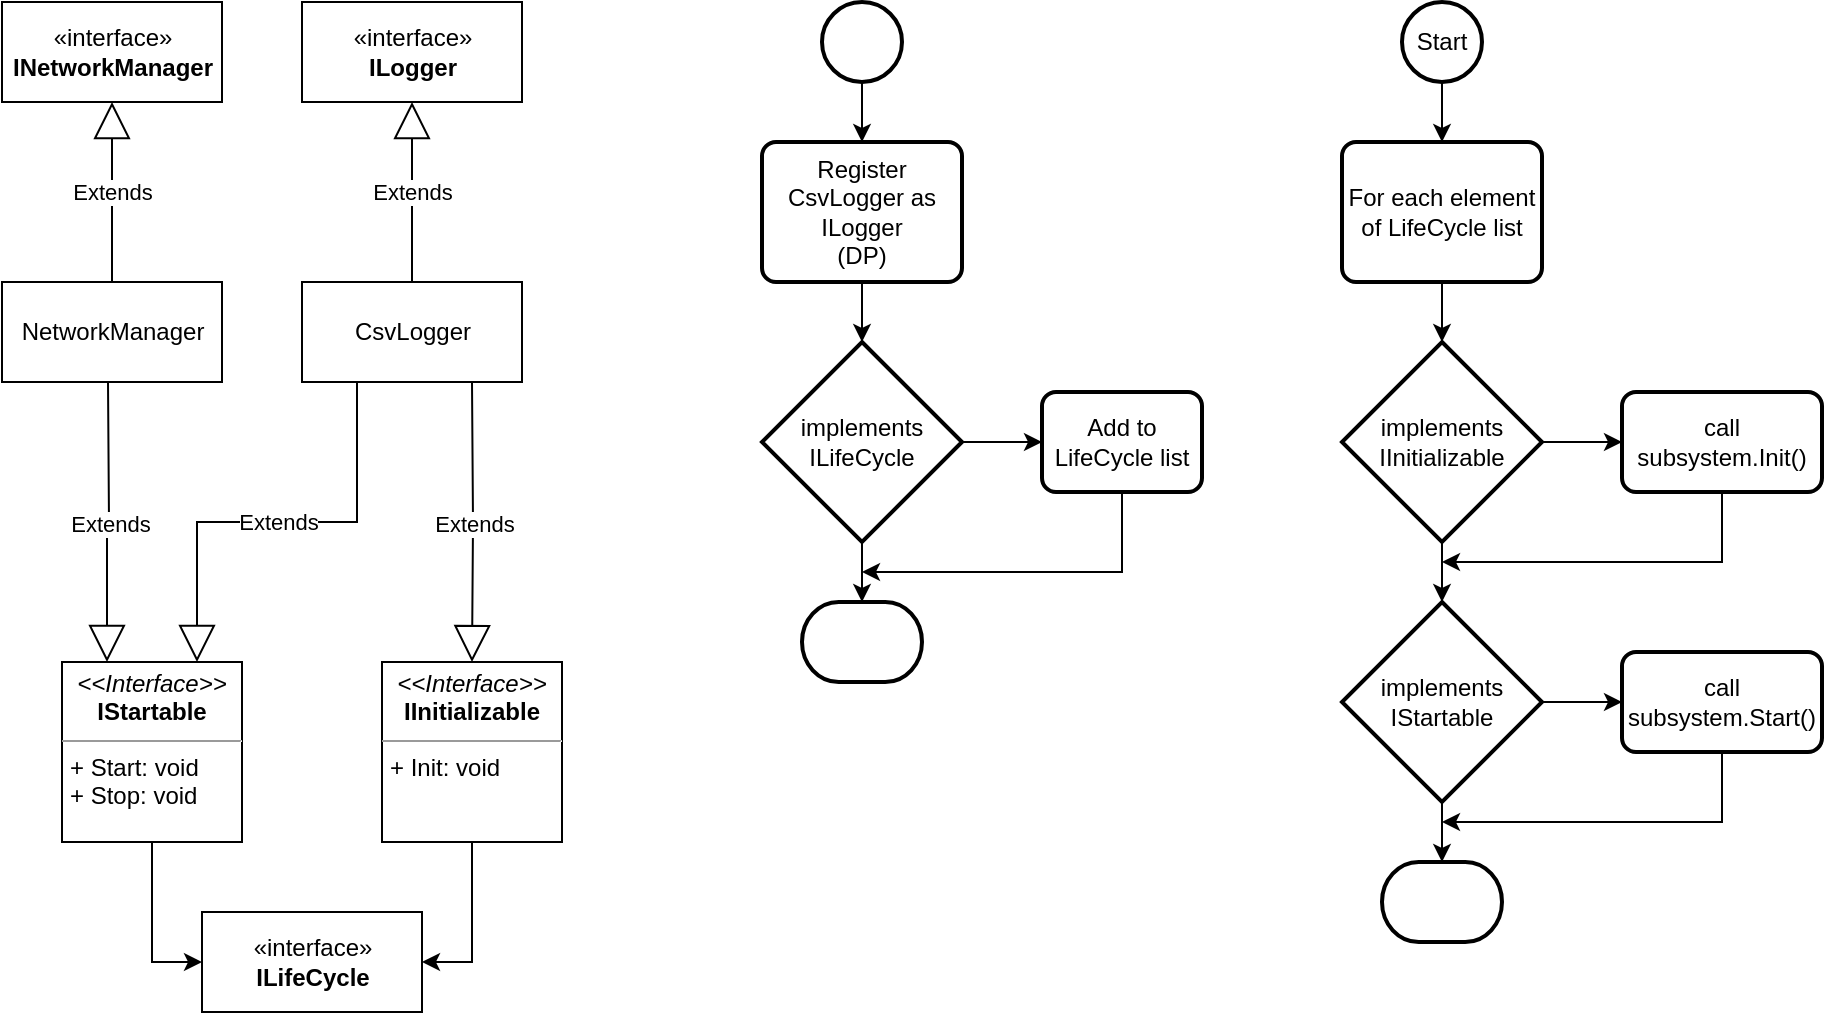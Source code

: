 <mxfile version="14.6.10" type="device" pages="4"><diagram id="v0Nt3FuvdIg1H0Ch_6F-" name="Page-1"><mxGraphModel dx="1422" dy="762" grid="1" gridSize="10" guides="1" tooltips="1" connect="1" arrows="1" fold="1" page="1" pageScale="1" pageWidth="827" pageHeight="1169" math="0" shadow="0"><root><mxCell id="0"/><mxCell id="1" style="" parent="0"/><mxCell id="Fdy7FQBQ6v5bGeaiQVJu-26" style="edgeStyle=orthogonalEdgeStyle;rounded=0;orthogonalLoop=1;jettySize=auto;html=1;entryX=0;entryY=0.5;entryDx=0;entryDy=0;" parent="1" source="Fdy7FQBQ6v5bGeaiQVJu-1" target="Fdy7FQBQ6v5bGeaiQVJu-25" edge="1"><mxGeometry relative="1" as="geometry"/></mxCell><mxCell id="Fdy7FQBQ6v5bGeaiQVJu-1" value="&lt;p style=&quot;margin: 0px ; margin-top: 4px ; text-align: center&quot;&gt;&lt;i&gt;&amp;lt;&amp;lt;Interface&amp;gt;&amp;gt;&lt;/i&gt;&lt;br&gt;&lt;b&gt;IStartable&lt;/b&gt;&lt;/p&gt;&lt;hr size=&quot;1&quot;&gt;&lt;p style=&quot;margin: 0px ; margin-left: 4px&quot;&gt;+ Start: void&lt;br&gt;+ Stop: void&lt;/p&gt;" style="verticalAlign=top;align=left;overflow=fill;fontSize=12;fontFamily=Helvetica;html=1;" parent="1" vertex="1"><mxGeometry x="40" y="340" width="90" height="90" as="geometry"/></mxCell><mxCell id="Fdy7FQBQ6v5bGeaiQVJu-27" style="edgeStyle=orthogonalEdgeStyle;rounded=0;orthogonalLoop=1;jettySize=auto;html=1;entryX=1;entryY=0.5;entryDx=0;entryDy=0;" parent="1" source="Fdy7FQBQ6v5bGeaiQVJu-2" target="Fdy7FQBQ6v5bGeaiQVJu-25" edge="1"><mxGeometry relative="1" as="geometry"/></mxCell><mxCell id="Fdy7FQBQ6v5bGeaiQVJu-2" value="&lt;p style=&quot;margin: 0px ; margin-top: 4px ; text-align: center&quot;&gt;&lt;i&gt;&amp;lt;&amp;lt;Interface&amp;gt;&amp;gt;&lt;/i&gt;&lt;br&gt;&lt;b&gt;IInitializable&lt;/b&gt;&lt;/p&gt;&lt;hr size=&quot;1&quot;&gt;&lt;p style=&quot;margin: 0px ; margin-left: 4px&quot;&gt;+ Init: void&lt;/p&gt;" style="verticalAlign=top;align=left;overflow=fill;fontSize=12;fontFamily=Helvetica;html=1;" parent="1" vertex="1"><mxGeometry x="200" y="340" width="90" height="90" as="geometry"/></mxCell><mxCell id="Fdy7FQBQ6v5bGeaiQVJu-3" value="NetworkManager" style="html=1;" parent="1" vertex="1"><mxGeometry x="10" y="150" width="110" height="50" as="geometry"/></mxCell><mxCell id="Fdy7FQBQ6v5bGeaiQVJu-4" value="«interface»&lt;br&gt;&lt;b&gt;INetworkManager&lt;/b&gt;" style="html=1;" parent="1" vertex="1"><mxGeometry x="10" y="10" width="110" height="50" as="geometry"/></mxCell><mxCell id="Fdy7FQBQ6v5bGeaiQVJu-5" value="«interface»&lt;br&gt;&lt;b&gt;ILogger&lt;/b&gt;" style="html=1;" parent="1" vertex="1"><mxGeometry x="160" y="10" width="110" height="50" as="geometry"/></mxCell><mxCell id="Fdy7FQBQ6v5bGeaiQVJu-7" value="CsvLogger" style="html=1;" parent="1" vertex="1"><mxGeometry x="160" y="150" width="110" height="50" as="geometry"/></mxCell><mxCell id="Fdy7FQBQ6v5bGeaiQVJu-9" value="Extends" style="endArrow=block;endSize=16;endFill=0;html=1;rounded=0;edgeStyle=orthogonalEdgeStyle;exitX=0.5;exitY=0;exitDx=0;exitDy=0;entryX=0.5;entryY=1;entryDx=0;entryDy=0;" parent="1" source="Fdy7FQBQ6v5bGeaiQVJu-7" target="Fdy7FQBQ6v5bGeaiQVJu-5" edge="1"><mxGeometry width="160" relative="1" as="geometry"><mxPoint x="-150" y="570" as="sourcePoint"/><mxPoint x="10" y="570" as="targetPoint"/></mxGeometry></mxCell><mxCell id="Fdy7FQBQ6v5bGeaiQVJu-11" value="Extends" style="endArrow=block;endSize=16;endFill=0;html=1;rounded=0;edgeStyle=orthogonalEdgeStyle;exitX=0.5;exitY=0;exitDx=0;exitDy=0;entryX=0.5;entryY=1;entryDx=0;entryDy=0;" parent="1" source="Fdy7FQBQ6v5bGeaiQVJu-3" target="Fdy7FQBQ6v5bGeaiQVJu-4" edge="1"><mxGeometry width="160" relative="1" as="geometry"><mxPoint x="110" y="140" as="sourcePoint"/><mxPoint x="180" y="120" as="targetPoint"/></mxGeometry></mxCell><mxCell id="Fdy7FQBQ6v5bGeaiQVJu-12" value="Extends" style="endArrow=block;endSize=16;endFill=0;html=1;rounded=0;edgeStyle=orthogonalEdgeStyle;entryX=0.25;entryY=0;entryDx=0;entryDy=0;" parent="1" target="Fdy7FQBQ6v5bGeaiQVJu-1" edge="1"><mxGeometry width="160" relative="1" as="geometry"><mxPoint x="63" y="200" as="sourcePoint"/><mxPoint x="63" y="310" as="targetPoint"/></mxGeometry></mxCell><mxCell id="Fdy7FQBQ6v5bGeaiQVJu-14" value="Extends" style="endArrow=block;endSize=16;endFill=0;html=1;rounded=0;edgeStyle=orthogonalEdgeStyle;exitX=0.25;exitY=1;exitDx=0;exitDy=0;entryX=0.75;entryY=0;entryDx=0;entryDy=0;" parent="1" source="Fdy7FQBQ6v5bGeaiQVJu-7" target="Fdy7FQBQ6v5bGeaiQVJu-1" edge="1"><mxGeometry width="160" relative="1" as="geometry"><mxPoint x="170" y="260" as="sourcePoint"/><mxPoint x="330" y="260" as="targetPoint"/></mxGeometry></mxCell><mxCell id="Fdy7FQBQ6v5bGeaiQVJu-15" value="Extends" style="endArrow=block;endSize=16;endFill=0;html=1;rounded=0;edgeStyle=orthogonalEdgeStyle;entryX=0.5;entryY=0;entryDx=0;entryDy=0;" parent="1" target="Fdy7FQBQ6v5bGeaiQVJu-2" edge="1"><mxGeometry width="160" relative="1" as="geometry"><mxPoint x="245" y="200" as="sourcePoint"/><mxPoint x="250" y="320" as="targetPoint"/></mxGeometry></mxCell><mxCell id="Fdy7FQBQ6v5bGeaiQVJu-23" style="edgeStyle=orthogonalEdgeStyle;rounded=0;orthogonalLoop=1;jettySize=auto;html=1;" parent="1" source="Fdy7FQBQ6v5bGeaiQVJu-21" target="Fdy7FQBQ6v5bGeaiQVJu-22" edge="1"><mxGeometry relative="1" as="geometry"/></mxCell><mxCell id="Fdy7FQBQ6v5bGeaiQVJu-21" value="" style="strokeWidth=2;html=1;shape=mxgraph.flowchart.start_2;whiteSpace=wrap;" parent="1" vertex="1"><mxGeometry x="420" y="10" width="40" height="40" as="geometry"/></mxCell><mxCell id="Fdy7FQBQ6v5bGeaiQVJu-28" style="edgeStyle=orthogonalEdgeStyle;rounded=0;orthogonalLoop=1;jettySize=auto;html=1;entryX=0.5;entryY=0;entryDx=0;entryDy=0;entryPerimeter=0;" parent="1" source="Fdy7FQBQ6v5bGeaiQVJu-22" target="Fdy7FQBQ6v5bGeaiQVJu-24" edge="1"><mxGeometry relative="1" as="geometry"/></mxCell><mxCell id="Fdy7FQBQ6v5bGeaiQVJu-22" value="Register CsvLogger as ILogger&lt;br&gt;(DP)" style="rounded=1;whiteSpace=wrap;html=1;absoluteArcSize=1;arcSize=14;strokeWidth=2;" parent="1" vertex="1"><mxGeometry x="390" y="80" width="100" height="70" as="geometry"/></mxCell><mxCell id="Fdy7FQBQ6v5bGeaiQVJu-30" style="edgeStyle=orthogonalEdgeStyle;rounded=0;orthogonalLoop=1;jettySize=auto;html=1;entryX=0;entryY=0.5;entryDx=0;entryDy=0;" parent="1" source="Fdy7FQBQ6v5bGeaiQVJu-24" target="Fdy7FQBQ6v5bGeaiQVJu-29" edge="1"><mxGeometry relative="1" as="geometry"/></mxCell><mxCell id="Fdy7FQBQ6v5bGeaiQVJu-33" style="edgeStyle=orthogonalEdgeStyle;rounded=0;orthogonalLoop=1;jettySize=auto;html=1;entryX=0.5;entryY=0;entryDx=0;entryDy=0;entryPerimeter=0;" parent="1" source="Fdy7FQBQ6v5bGeaiQVJu-24" target="Fdy7FQBQ6v5bGeaiQVJu-32" edge="1"><mxGeometry relative="1" as="geometry"/></mxCell><mxCell id="Fdy7FQBQ6v5bGeaiQVJu-24" value="implements&lt;br&gt;ILifeCycle" style="strokeWidth=2;html=1;shape=mxgraph.flowchart.decision;whiteSpace=wrap;" parent="1" vertex="1"><mxGeometry x="390" y="180" width="100" height="100" as="geometry"/></mxCell><mxCell id="Fdy7FQBQ6v5bGeaiQVJu-25" value="«interface»&lt;br&gt;&lt;b&gt;ILifeCycle&lt;/b&gt;" style="html=1;" parent="1" vertex="1"><mxGeometry x="110" y="465" width="110" height="50" as="geometry"/></mxCell><mxCell id="Fdy7FQBQ6v5bGeaiQVJu-34" style="edgeStyle=orthogonalEdgeStyle;rounded=0;orthogonalLoop=1;jettySize=auto;html=1;" parent="1" source="Fdy7FQBQ6v5bGeaiQVJu-29" edge="1"><mxGeometry relative="1" as="geometry"><mxPoint x="440" y="295" as="targetPoint"/><Array as="points"><mxPoint x="570" y="295"/><mxPoint x="470" y="295"/></Array></mxGeometry></mxCell><mxCell id="Fdy7FQBQ6v5bGeaiQVJu-29" value="Add to LifeCycle list" style="rounded=1;whiteSpace=wrap;html=1;absoluteArcSize=1;arcSize=14;strokeWidth=2;" parent="1" vertex="1"><mxGeometry x="530" y="205" width="80" height="50" as="geometry"/></mxCell><mxCell id="Fdy7FQBQ6v5bGeaiQVJu-32" value="" style="strokeWidth=2;html=1;shape=mxgraph.flowchart.terminator;whiteSpace=wrap;" parent="1" vertex="1"><mxGeometry x="410" y="310" width="60" height="40" as="geometry"/></mxCell><mxCell id="Fdy7FQBQ6v5bGeaiQVJu-36" style="edgeStyle=orthogonalEdgeStyle;rounded=0;orthogonalLoop=1;jettySize=auto;html=1;" parent="1" source="Fdy7FQBQ6v5bGeaiQVJu-37" target="Fdy7FQBQ6v5bGeaiQVJu-39" edge="1"><mxGeometry relative="1" as="geometry"/></mxCell><mxCell id="Fdy7FQBQ6v5bGeaiQVJu-37" value="Start" style="strokeWidth=2;html=1;shape=mxgraph.flowchart.start_2;whiteSpace=wrap;" parent="1" vertex="1"><mxGeometry x="710" y="10" width="40" height="40" as="geometry"/></mxCell><mxCell id="Fdy7FQBQ6v5bGeaiQVJu-38" style="edgeStyle=orthogonalEdgeStyle;rounded=0;orthogonalLoop=1;jettySize=auto;html=1;entryX=0.5;entryY=0;entryDx=0;entryDy=0;entryPerimeter=0;" parent="1" source="Fdy7FQBQ6v5bGeaiQVJu-39" target="Fdy7FQBQ6v5bGeaiQVJu-42" edge="1"><mxGeometry relative="1" as="geometry"/></mxCell><mxCell id="Fdy7FQBQ6v5bGeaiQVJu-39" value="For each element of LifeCycle list" style="rounded=1;whiteSpace=wrap;html=1;absoluteArcSize=1;arcSize=14;strokeWidth=2;" parent="1" vertex="1"><mxGeometry x="680" y="80" width="100" height="70" as="geometry"/></mxCell><mxCell id="Fdy7FQBQ6v5bGeaiQVJu-40" style="edgeStyle=orthogonalEdgeStyle;rounded=0;orthogonalLoop=1;jettySize=auto;html=1;entryX=0;entryY=0.5;entryDx=0;entryDy=0;" parent="1" source="Fdy7FQBQ6v5bGeaiQVJu-42" target="Fdy7FQBQ6v5bGeaiQVJu-44" edge="1"><mxGeometry relative="1" as="geometry"/></mxCell><mxCell id="Fdy7FQBQ6v5bGeaiQVJu-41" style="edgeStyle=orthogonalEdgeStyle;rounded=0;orthogonalLoop=1;jettySize=auto;html=1;entryX=0.5;entryY=0;entryDx=0;entryDy=0;entryPerimeter=0;" parent="1" source="Fdy7FQBQ6v5bGeaiQVJu-42" edge="1"><mxGeometry relative="1" as="geometry"><mxPoint x="730" y="310" as="targetPoint"/></mxGeometry></mxCell><mxCell id="Fdy7FQBQ6v5bGeaiQVJu-42" value="implements&lt;br&gt;IInitializable" style="strokeWidth=2;html=1;shape=mxgraph.flowchart.decision;whiteSpace=wrap;" parent="1" vertex="1"><mxGeometry x="680" y="180" width="100" height="100" as="geometry"/></mxCell><mxCell id="Fdy7FQBQ6v5bGeaiQVJu-43" style="edgeStyle=orthogonalEdgeStyle;rounded=0;orthogonalLoop=1;jettySize=auto;html=1;" parent="1" source="Fdy7FQBQ6v5bGeaiQVJu-44" edge="1"><mxGeometry relative="1" as="geometry"><Array as="points"><mxPoint x="870" y="290"/><mxPoint x="760" y="290"/></Array><mxPoint x="730" y="290" as="targetPoint"/></mxGeometry></mxCell><mxCell id="Fdy7FQBQ6v5bGeaiQVJu-44" value="call subsystem.Init()" style="rounded=1;whiteSpace=wrap;html=1;absoluteArcSize=1;arcSize=14;strokeWidth=2;" parent="1" vertex="1"><mxGeometry x="820" y="205" width="100" height="50" as="geometry"/></mxCell><mxCell id="Fdy7FQBQ6v5bGeaiQVJu-46" style="edgeStyle=orthogonalEdgeStyle;rounded=0;orthogonalLoop=1;jettySize=auto;html=1;entryX=0;entryY=0.5;entryDx=0;entryDy=0;" parent="1" source="Fdy7FQBQ6v5bGeaiQVJu-48" target="Fdy7FQBQ6v5bGeaiQVJu-50" edge="1"><mxGeometry relative="1" as="geometry"/></mxCell><mxCell id="Fdy7FQBQ6v5bGeaiQVJu-47" style="edgeStyle=orthogonalEdgeStyle;rounded=0;orthogonalLoop=1;jettySize=auto;html=1;entryX=0.5;entryY=0;entryDx=0;entryDy=0;entryPerimeter=0;" parent="1" source="Fdy7FQBQ6v5bGeaiQVJu-48" edge="1"><mxGeometry relative="1" as="geometry"><mxPoint x="730" y="440" as="targetPoint"/></mxGeometry></mxCell><mxCell id="Fdy7FQBQ6v5bGeaiQVJu-48" value="implements&lt;br&gt;IStartable" style="strokeWidth=2;html=1;shape=mxgraph.flowchart.decision;whiteSpace=wrap;" parent="1" vertex="1"><mxGeometry x="680" y="310" width="100" height="100" as="geometry"/></mxCell><mxCell id="Fdy7FQBQ6v5bGeaiQVJu-49" style="edgeStyle=orthogonalEdgeStyle;rounded=0;orthogonalLoop=1;jettySize=auto;html=1;" parent="1" source="Fdy7FQBQ6v5bGeaiQVJu-50" edge="1"><mxGeometry relative="1" as="geometry"><Array as="points"><mxPoint x="870" y="420"/><mxPoint x="760" y="420"/></Array><mxPoint x="730" y="420" as="targetPoint"/></mxGeometry></mxCell><mxCell id="Fdy7FQBQ6v5bGeaiQVJu-50" value="call subsystem.Start()" style="rounded=1;whiteSpace=wrap;html=1;absoluteArcSize=1;arcSize=14;strokeWidth=2;" parent="1" vertex="1"><mxGeometry x="820" y="335" width="100" height="50" as="geometry"/></mxCell><mxCell id="Fdy7FQBQ6v5bGeaiQVJu-51" value="" style="strokeWidth=2;html=1;shape=mxgraph.flowchart.terminator;whiteSpace=wrap;" parent="1" vertex="1"><mxGeometry x="700" y="440" width="60" height="40" as="geometry"/></mxCell></root></mxGraphModel></diagram><diagram id="f13CoHyWcFbdbko5dyj1" name="Page-2"><mxGraphModel dx="981" dy="486" grid="1" gridSize="10" guides="1" tooltips="1" connect="1" arrows="1" fold="1" page="1" pageScale="1" pageWidth="827" pageHeight="1169" math="0" shadow="0"><root><mxCell id="He8e7qkN3pPcJN6bwo9T-0"/><mxCell id="He8e7qkN3pPcJN6bwo9T-1" parent="He8e7qkN3pPcJN6bwo9T-0"/><mxCell id="He8e7qkN3pPcJN6bwo9T-2" value="Coordinator" style="rounded=0;whiteSpace=wrap;html=1;" vertex="1" parent="He8e7qkN3pPcJN6bwo9T-1"><mxGeometry x="320" y="180" width="120" height="60" as="geometry"/></mxCell><mxCell id="He8e7qkN3pPcJN6bwo9T-3" value="Node 1" style="ellipse;whiteSpace=wrap;html=1;aspect=fixed;" vertex="1" parent="He8e7qkN3pPcJN6bwo9T-1"><mxGeometry x="570" y="170" width="80" height="80" as="geometry"/></mxCell><mxCell id="He8e7qkN3pPcJN6bwo9T-4" value="Node 2" style="ellipse;whiteSpace=wrap;html=1;aspect=fixed;" vertex="1" parent="He8e7qkN3pPcJN6bwo9T-1"><mxGeometry x="460" y="360" width="80" height="80" as="geometry"/></mxCell><mxCell id="He8e7qkN3pPcJN6bwo9T-5" value="Node 3" style="ellipse;whiteSpace=wrap;html=1;aspect=fixed;" vertex="1" parent="He8e7qkN3pPcJN6bwo9T-1"><mxGeometry x="240" y="360" width="80" height="80" as="geometry"/></mxCell><mxCell id="He8e7qkN3pPcJN6bwo9T-6" value="" style="endArrow=classic;html=1;rounded=0;edgeStyle=orthogonalEdgeStyle;exitX=1;exitY=0.5;exitDx=0;exitDy=0;exitPerimeter=0;entryX=0;entryY=0.5;entryDx=0;entryDy=0;" edge="1" parent="He8e7qkN3pPcJN6bwo9T-1" source="He8e7qkN3pPcJN6bwo9T-2" target="He8e7qkN3pPcJN6bwo9T-3"><mxGeometry relative="1" as="geometry"><mxPoint x="450" y="210" as="sourcePoint"/><mxPoint x="540" y="210" as="targetPoint"/></mxGeometry></mxCell><mxCell id="He8e7qkN3pPcJN6bwo9T-7" value="request" style="edgeLabel;resizable=0;html=1;align=center;verticalAlign=middle;" connectable="0" vertex="1" parent="He8e7qkN3pPcJN6bwo9T-6"><mxGeometry relative="1" as="geometry"/></mxCell><mxCell id="He8e7qkN3pPcJN6bwo9T-9" value="" style="endArrow=classic;html=1;rounded=0;edgeStyle=orthogonalEdgeStyle;exitX=0.699;exitY=1.026;exitDx=0;exitDy=0;exitPerimeter=0;entryX=0.5;entryY=0;entryDx=0;entryDy=0;" edge="1" parent="He8e7qkN3pPcJN6bwo9T-1" source="He8e7qkN3pPcJN6bwo9T-2" target="He8e7qkN3pPcJN6bwo9T-4"><mxGeometry relative="1" as="geometry"><mxPoint x="400" y="290" as="sourcePoint"/><mxPoint x="500" y="290" as="targetPoint"/><Array as="points"><mxPoint x="404" y="270"/><mxPoint x="500" y="270"/></Array></mxGeometry></mxCell><mxCell id="He8e7qkN3pPcJN6bwo9T-10" value="request" style="edgeLabel;resizable=0;html=1;align=center;verticalAlign=middle;" connectable="0" vertex="1" parent="He8e7qkN3pPcJN6bwo9T-9"><mxGeometry relative="1" as="geometry"><mxPoint x="-23" as="offset"/></mxGeometry></mxCell><mxCell id="He8e7qkN3pPcJN6bwo9T-11" value="" style="endArrow=classic;html=1;rounded=0;edgeStyle=orthogonalEdgeStyle;exitX=0.25;exitY=1;exitDx=0;exitDy=0;entryX=0.5;entryY=0;entryDx=0;entryDy=0;" edge="1" parent="He8e7qkN3pPcJN6bwo9T-1" source="He8e7qkN3pPcJN6bwo9T-2" target="He8e7qkN3pPcJN6bwo9T-5"><mxGeometry relative="1" as="geometry"><mxPoint x="270" y="300" as="sourcePoint"/><mxPoint x="370" y="300" as="targetPoint"/></mxGeometry></mxCell><mxCell id="He8e7qkN3pPcJN6bwo9T-12" value="request" style="edgeLabel;resizable=0;html=1;align=center;verticalAlign=middle;" connectable="0" vertex="1" parent="He8e7qkN3pPcJN6bwo9T-11"><mxGeometry relative="1" as="geometry"/></mxCell><mxCell id="He8e7qkN3pPcJN6bwo9T-13" value="" style="endArrow=classic;html=1;rounded=0;edgeStyle=orthogonalEdgeStyle;exitX=0;exitY=0.687;exitDx=0;exitDy=0;exitPerimeter=0;entryX=1;entryY=0.75;entryDx=0;entryDy=0;" edge="1" parent="He8e7qkN3pPcJN6bwo9T-1" source="He8e7qkN3pPcJN6bwo9T-3" target="He8e7qkN3pPcJN6bwo9T-2"><mxGeometry relative="1" as="geometry"><mxPoint x="540" y="320" as="sourcePoint"/><mxPoint x="640" y="320" as="targetPoint"/></mxGeometry></mxCell><mxCell id="He8e7qkN3pPcJN6bwo9T-14" value="response" style="edgeLabel;resizable=0;html=1;align=center;verticalAlign=middle;" connectable="0" vertex="1" parent="He8e7qkN3pPcJN6bwo9T-13"><mxGeometry relative="1" as="geometry"/></mxCell><mxCell id="He8e7qkN3pPcJN6bwo9T-15" value="" style="endArrow=classic;html=1;rounded=0;edgeStyle=orthogonalEdgeStyle;exitX=0.35;exitY=-0.015;exitDx=0;exitDy=0;exitPerimeter=0;entryX=0.641;entryY=1.015;entryDx=0;entryDy=0;entryPerimeter=0;" edge="1" parent="He8e7qkN3pPcJN6bwo9T-1" source="He8e7qkN3pPcJN6bwo9T-4" target="He8e7qkN3pPcJN6bwo9T-2"><mxGeometry relative="1" as="geometry"><mxPoint x="670" y="330.0" as="sourcePoint"/><mxPoint x="380" y="240" as="targetPoint"/><Array as="points"><mxPoint x="488" y="290"/><mxPoint x="397" y="290"/></Array></mxGeometry></mxCell><mxCell id="He8e7qkN3pPcJN6bwo9T-16" value="response" style="edgeLabel;resizable=0;html=1;align=center;verticalAlign=middle;" connectable="0" vertex="1" parent="He8e7qkN3pPcJN6bwo9T-15"><mxGeometry relative="1" as="geometry"/></mxCell></root></mxGraphModel></diagram><diagram id="ax65g9uL0Ja6ObpBFkkt" name="Page-3"><mxGraphModel dx="1422" dy="762" grid="1" gridSize="10" guides="1" tooltips="1" connect="1" arrows="1" fold="1" page="1" pageScale="1" pageWidth="827" pageHeight="1169" math="0" shadow="0"><root><mxCell id="2qJbzpYPTnWvPPBC9zUN-0"/><mxCell id="2qJbzpYPTnWvPPBC9zUN-1" parent="2qJbzpYPTnWvPPBC9zUN-0"/><mxCell id="2qJbzpYPTnWvPPBC9zUN-2" value="SecureStore&lt;T&gt;" style="swimlane;fontStyle=1;align=center;verticalAlign=top;childLayout=stackLayout;horizontal=1;startSize=26;horizontalStack=0;resizeParent=1;resizeParentMax=0;resizeLast=0;collapsible=1;marginBottom=0;fontSize=16;" parent="2qJbzpYPTnWvPPBC9zUN-1" vertex="1"><mxGeometry x="20" y="30" width="240" height="220" as="geometry"/></mxCell><mxCell id="2qJbzpYPTnWvPPBC9zUN-3" value="+ Data: T&#10;+ ValuesChanged: event&#10;" style="text;strokeColor=none;fillColor=none;align=left;verticalAlign=top;spacingLeft=4;spacingRight=4;overflow=hidden;rotatable=0;points=[[0,0.5],[1,0.5]];portConstraint=eastwest;fontSize=16;" parent="2qJbzpYPTnWvPPBC9zUN-2" vertex="1"><mxGeometry y="26" width="240" height="54" as="geometry"/></mxCell><mxCell id="2qJbzpYPTnWvPPBC9zUN-4" value="" style="line;strokeWidth=1;fillColor=none;align=left;verticalAlign=middle;spacingTop=-1;spacingLeft=3;spacingRight=3;rotatable=0;labelPosition=right;points=[];portConstraint=eastwest;" parent="2qJbzpYPTnWvPPBC9zUN-2" vertex="1"><mxGeometry y="80" width="240" height="8" as="geometry"/></mxCell><mxCell id="2qJbzpYPTnWvPPBC9zUN-5" value="void Init()&#10;{&#10;   this.Data = store.Read();&#10;}" style="text;strokeColor=none;fillColor=none;align=left;verticalAlign=top;spacingLeft=4;spacingRight=4;overflow=hidden;rotatable=0;points=[[0,0.5],[1,0.5]];portConstraint=eastwest;fontSize=16;" parent="2qJbzpYPTnWvPPBC9zUN-2" vertex="1"><mxGeometry y="88" width="240" height="132" as="geometry"/></mxCell></root></mxGraphModel></diagram><diagram id="diSFecERQR5H0V2Rql09" name="Page-4"><mxGraphModel dx="1422" dy="705" grid="1" gridSize="10" guides="1" tooltips="1" connect="1" arrows="1" fold="1" page="1" pageScale="1" pageWidth="827" pageHeight="1169" math="0" shadow="0"><root><mxCell id="WmiwKKUVcLubS6UJnnnJ-0"/><mxCell id="WmiwKKUVcLubS6UJnnnJ-1" parent="WmiwKKUVcLubS6UJnnnJ-0"/><mxCell id="WmiwKKUVcLubS6UJnnnJ-2" value="Node 1" style="shape=umlLifeline;perimeter=lifelinePerimeter;whiteSpace=wrap;html=1;container=1;collapsible=0;recursiveResize=0;outlineConnect=0;" parent="WmiwKKUVcLubS6UJnnnJ-1" vertex="1"><mxGeometry x="170" y="160" width="100" height="300" as="geometry"/></mxCell><mxCell id="WmiwKKUVcLubS6UJnnnJ-9" value="" style="html=1;points=[];perimeter=orthogonalPerimeter;" parent="WmiwKKUVcLubS6UJnnnJ-2" vertex="1"><mxGeometry x="45" y="60" width="10" height="130" as="geometry"/></mxCell><mxCell id="WmiwKKUVcLubS6UJnnnJ-10" value="Update(Job)" style="edgeStyle=orthogonalEdgeStyle;html=1;align=left;spacingLeft=2;endArrow=block;rounded=0;entryX=1;entryY=0;" parent="WmiwKKUVcLubS6UJnnnJ-2" target="WmiwKKUVcLubS6UJnnnJ-9" edge="1"><mxGeometry relative="1" as="geometry"><mxPoint x="45" y="50" as="sourcePoint"/><Array as="points"><mxPoint x="75" y="50"/><mxPoint x="75" y="60"/></Array></mxGeometry></mxCell><mxCell id="WmiwKKUVcLubS6UJnnnJ-19" value="Update(Job)" style="html=1;verticalAlign=bottom;endArrow=block;rounded=0;edgeStyle=orthogonalEdgeStyle;exitX=1.036;exitY=0.693;exitDx=0;exitDy=0;exitPerimeter=0;" parent="WmiwKKUVcLubS6UJnnnJ-2" source="WmiwKKUVcLubS6UJnnnJ-9" edge="1"><mxGeometry x="0.068" y="38" width="80" relative="1" as="geometry"><mxPoint x="60" y="150" as="sourcePoint"/><mxPoint x="55" y="170" as="targetPoint"/><Array as="points"><mxPoint x="92" y="150"/><mxPoint x="92" y="170"/></Array><mxPoint as="offset"/></mxGeometry></mxCell><mxCell id="WmiwKKUVcLubS6UJnnnJ-3" value="Coordinator" style="shape=umlLifeline;perimeter=lifelinePerimeter;whiteSpace=wrap;html=1;container=1;collapsible=0;recursiveResize=0;outlineConnect=0;" parent="WmiwKKUVcLubS6UJnnnJ-1" vertex="1"><mxGeometry x="430" y="160" width="105" height="300" as="geometry"/></mxCell><mxCell id="WmiwKKUVcLubS6UJnnnJ-15" value="" style="html=1;points=[];perimeter=orthogonalPerimeter;" parent="WmiwKKUVcLubS6UJnnnJ-3" vertex="1"><mxGeometry x="47.5" y="80" width="10" height="60" as="geometry"/></mxCell><mxCell id="WmiwKKUVcLubS6UJnnnJ-20" value="Update(Job)" style="html=1;verticalAlign=bottom;endArrow=block;rounded=0;edgeStyle=orthogonalEdgeStyle;exitX=1.01;exitY=0.174;exitDx=0;exitDy=0;exitPerimeter=0;entryX=0.964;entryY=0.507;entryDx=0;entryDy=0;entryPerimeter=0;" parent="WmiwKKUVcLubS6UJnnnJ-3" source="WmiwKKUVcLubS6UJnnnJ-15" target="WmiwKKUVcLubS6UJnnnJ-15" edge="1"><mxGeometry x="0.068" y="38" width="80" relative="1" as="geometry"><mxPoint x="60.17" y="90" as="sourcePoint"/><mxPoint x="60" y="110" as="targetPoint"/><Array as="points"><mxPoint x="97" y="90"/><mxPoint x="97" y="110"/></Array><mxPoint as="offset"/></mxGeometry></mxCell><mxCell id="WmiwKKUVcLubS6UJnnnJ-4" value="Node 2" style="shape=umlLifeline;perimeter=lifelinePerimeter;whiteSpace=wrap;html=1;container=1;collapsible=0;recursiveResize=0;outlineConnect=0;" parent="WmiwKKUVcLubS6UJnnnJ-1" vertex="1"><mxGeometry x="690" y="160" width="100" height="300" as="geometry"/></mxCell><mxCell id="w_lMx-vb0Ioxd3SpeaBc-0" value="" style="html=1;points=[];perimeter=orthogonalPerimeter;" vertex="1" parent="WmiwKKUVcLubS6UJnnnJ-4"><mxGeometry x="45" y="120" width="10" height="60" as="geometry"/></mxCell><mxCell id="w_lMx-vb0Ioxd3SpeaBc-1" value="Update(Job)" style="html=1;verticalAlign=bottom;endArrow=block;rounded=0;edgeStyle=orthogonalEdgeStyle;" edge="1" parent="WmiwKKUVcLubS6UJnnnJ-4"><mxGeometry x="0.068" y="38" width="80" relative="1" as="geometry"><mxPoint x="55" y="150" as="sourcePoint"/><mxPoint x="55" y="169" as="targetPoint"/><Array as="points"><mxPoint x="97" y="150"/><mxPoint x="97" y="169"/></Array><mxPoint as="offset"/></mxGeometry></mxCell><mxCell id="WmiwKKUVcLubS6UJnnnJ-11" value="DistributedStorageRequest(Job)" style="html=1;verticalAlign=bottom;endArrow=block;rounded=0;edgeStyle=orthogonalEdgeStyle;" parent="WmiwKKUVcLubS6UJnnnJ-1" target="WmiwKKUVcLubS6UJnnnJ-15" edge="1"><mxGeometry width="80" relative="1" as="geometry"><mxPoint x="225" y="239" as="sourcePoint"/><mxPoint x="470" y="239" as="targetPoint"/><Array as="points"><mxPoint x="225" y="240"/></Array></mxGeometry></mxCell><mxCell id="WmiwKKUVcLubS6UJnnnJ-18" value="DistributedUpdate(Job)" style="html=1;verticalAlign=bottom;endArrow=block;rounded=0;edgeStyle=orthogonalEdgeStyle;" parent="WmiwKKUVcLubS6UJnnnJ-1" edge="1"><mxGeometry width="80" relative="1" as="geometry"><mxPoint x="477" y="288" as="sourcePoint"/><mxPoint x="225" y="288" as="targetPoint"/><Array as="points"><mxPoint x="477" y="288"/></Array></mxGeometry></mxCell><mxCell id="WmiwKKUVcLubS6UJnnnJ-21" value="return" style="html=1;verticalAlign=bottom;endArrow=open;dashed=1;endSize=8;rounded=0;edgeStyle=orthogonalEdgeStyle;" parent="WmiwKKUVcLubS6UJnnnJ-1" edge="1"><mxGeometry relative="1" as="geometry"><mxPoint x="215" y="340" as="sourcePoint"/><mxPoint x="160" y="340" as="targetPoint"/></mxGeometry></mxCell><mxCell id="WmiwKKUVcLubS6UJnnnJ-22" value="DistributedUpdate(Job)" style="html=1;verticalAlign=bottom;endArrow=block;rounded=0;edgeStyle=orthogonalEdgeStyle;exitX=1.05;exitY=0.801;exitDx=0;exitDy=0;exitPerimeter=0;entryX=-0.051;entryY=0.135;entryDx=0;entryDy=0;entryPerimeter=0;" parent="WmiwKKUVcLubS6UJnnnJ-1" source="WmiwKKUVcLubS6UJnnnJ-15" target="w_lMx-vb0Ioxd3SpeaBc-0" edge="1"><mxGeometry width="80" relative="1" as="geometry"><mxPoint x="490" y="290" as="sourcePoint"/><mxPoint x="730" y="288" as="targetPoint"/><Array as="points"/></mxGeometry></mxCell></root></mxGraphModel></diagram></mxfile>